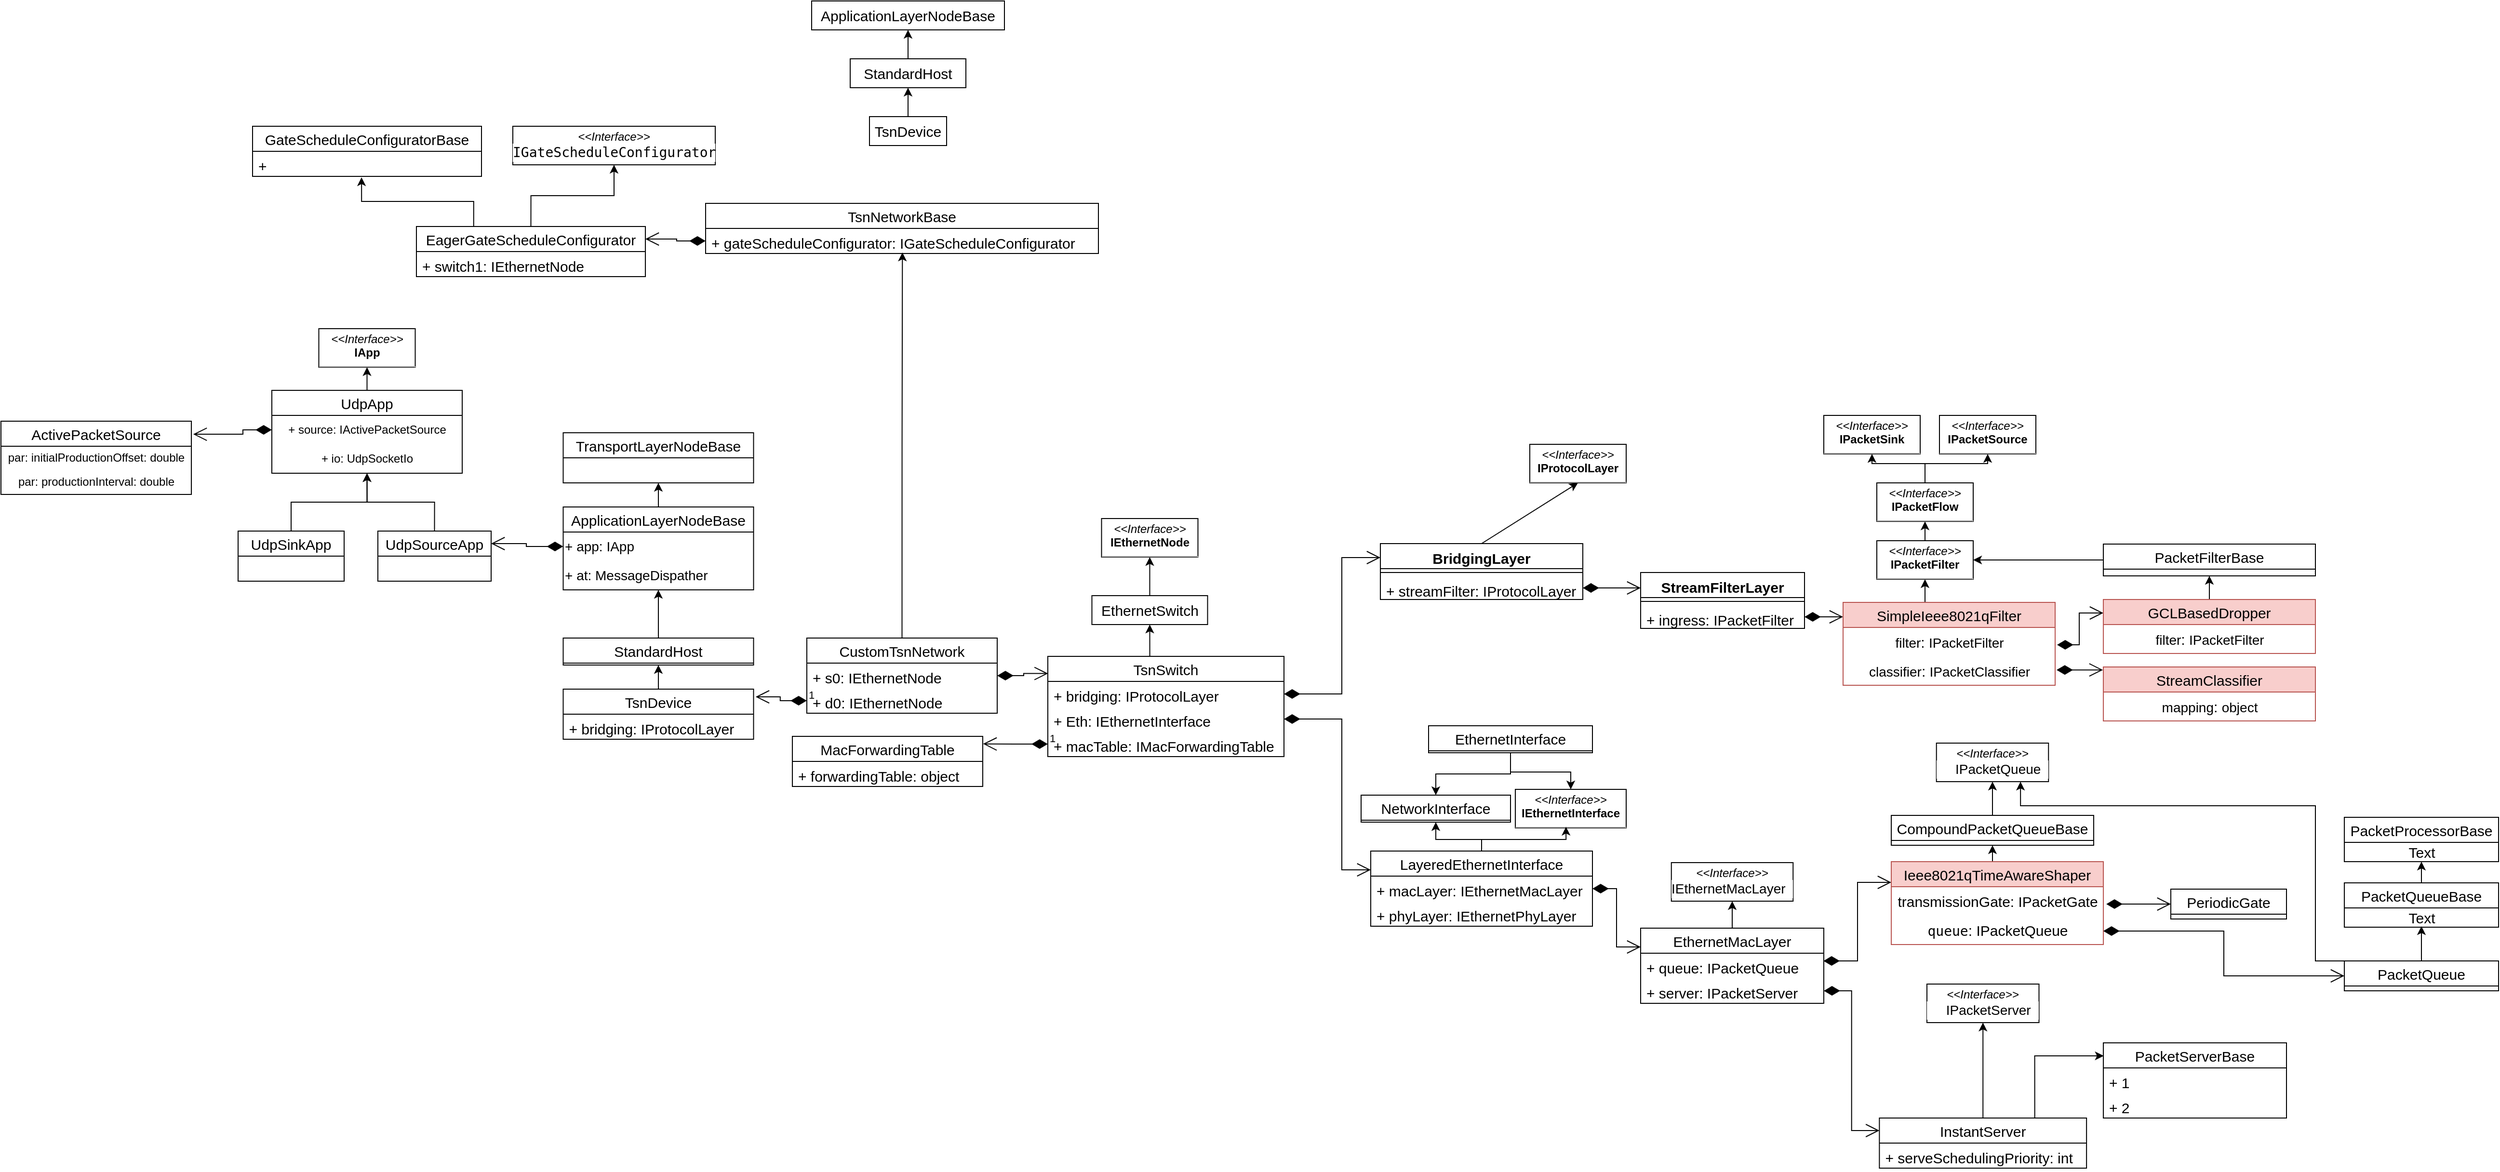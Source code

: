 <mxfile version="20.6.2" type="device"><diagram id="YyNxn9tCu6RefEHl1TE3" name="Page-1"><mxGraphModel dx="1768" dy="1598" grid="1" gridSize="10" guides="1" tooltips="1" connect="1" arrows="1" fold="1" page="1" pageScale="1" pageWidth="850" pageHeight="1100" math="0" shadow="0"><root><mxCell id="0"/><mxCell id="1" parent="0"/><mxCell id="u0PSymhb36U_m5R0fwH8-3" style="edgeStyle=orthogonalEdgeStyle;rounded=0;orthogonalLoop=1;jettySize=auto;html=1;entryX=0.5;entryY=1;entryDx=0;entryDy=0;fontSize=15;exitX=0.5;exitY=0;exitDx=0;exitDy=0;" parent="1" source="u0PSymhb36U_m5R0fwH8-25" target="u0PSymhb36U_m5R0fwH8-2" edge="1"><mxGeometry relative="1" as="geometry"><mxPoint x="440" y="320" as="sourcePoint"/></mxGeometry></mxCell><mxCell id="u0PSymhb36U_m5R0fwH8-36" style="edgeStyle=orthogonalEdgeStyle;rounded=0;orthogonalLoop=1;jettySize=auto;html=1;entryX=0.5;entryY=1;entryDx=0;entryDy=0;fontSize=15;" parent="1" source="u0PSymhb36U_m5R0fwH8-2" target="u0PSymhb36U_m5R0fwH8-30" edge="1"><mxGeometry relative="1" as="geometry"/></mxCell><mxCell id="u0PSymhb36U_m5R0fwH8-2" value="&lt;font style=&quot;font-size: 15px;&quot;&gt;EthernetSwitch&lt;/font&gt;" style="rounded=0;whiteSpace=wrap;html=1;" parent="1" vertex="1"><mxGeometry x="350.75" y="257" width="120" height="30" as="geometry"/></mxCell><mxCell id="u0PSymhb36U_m5R0fwH8-4" style="edgeStyle=orthogonalEdgeStyle;rounded=0;orthogonalLoop=1;jettySize=auto;html=1;entryX=0.5;entryY=1;entryDx=0;entryDy=0;fontSize=15;" parent="1" source="u0PSymhb36U_m5R0fwH8-5" target="u0PSymhb36U_m5R0fwH8-6" edge="1"><mxGeometry relative="1" as="geometry"/></mxCell><mxCell id="u0PSymhb36U_m5R0fwH8-5" value="&lt;font style=&quot;font-size: 15px;&quot;&gt;TsnDevice&lt;/font&gt;" style="rounded=0;whiteSpace=wrap;html=1;" parent="1" vertex="1"><mxGeometry x="120" y="-240" width="80" height="30" as="geometry"/></mxCell><mxCell id="u0PSymhb36U_m5R0fwH8-32" style="edgeStyle=orthogonalEdgeStyle;rounded=0;orthogonalLoop=1;jettySize=auto;html=1;exitX=0.5;exitY=0;exitDx=0;exitDy=0;entryX=0.5;entryY=1;entryDx=0;entryDy=0;fontSize=15;" parent="1" source="u0PSymhb36U_m5R0fwH8-6" target="u0PSymhb36U_m5R0fwH8-31" edge="1"><mxGeometry relative="1" as="geometry"/></mxCell><mxCell id="u0PSymhb36U_m5R0fwH8-6" value="&lt;font style=&quot;font-size: 15px;&quot;&gt;StandardHost&lt;/font&gt;" style="rounded=0;whiteSpace=wrap;html=1;" parent="1" vertex="1"><mxGeometry x="100" y="-300" width="120" height="30" as="geometry"/></mxCell><mxCell id="u0PSymhb36U_m5R0fwH8-18" style="edgeStyle=orthogonalEdgeStyle;rounded=0;orthogonalLoop=1;jettySize=auto;html=1;exitX=0.5;exitY=0;exitDx=0;exitDy=0;entryX=0.5;entryY=1;entryDx=0;entryDy=0;fontSize=15;" parent="1" target="u0PSymhb36U_m5R0fwH8-19" edge="1"><mxGeometry relative="1" as="geometry"><mxPoint x="1215" y="264" as="sourcePoint"/></mxGeometry></mxCell><mxCell id="u0PSymhb36U_m5R0fwH8-16" style="edgeStyle=orthogonalEdgeStyle;rounded=0;orthogonalLoop=1;jettySize=auto;html=1;exitX=0.5;exitY=0;exitDx=0;exitDy=0;entryX=0.5;entryY=1;entryDx=0;entryDy=0;fontSize=15;" parent="1" source="u0PSymhb36U_m5R0fwH8-13" target="u0PSymhb36U_m5R0fwH8-14" edge="1"><mxGeometry relative="1" as="geometry"><Array as="points"><mxPoint x="1215" y="120"/><mxPoint x="1160" y="120"/></Array></mxGeometry></mxCell><mxCell id="u0PSymhb36U_m5R0fwH8-17" style="edgeStyle=orthogonalEdgeStyle;rounded=0;orthogonalLoop=1;jettySize=auto;html=1;entryX=0.5;entryY=1;entryDx=0;entryDy=0;fontSize=15;" parent="1" source="u0PSymhb36U_m5R0fwH8-13" target="u0PSymhb36U_m5R0fwH8-15" edge="1"><mxGeometry relative="1" as="geometry"/></mxCell><mxCell id="u0PSymhb36U_m5R0fwH8-13" value="&lt;p style=&quot;margin:0px;margin-top:4px;text-align:center;&quot;&gt;&lt;i&gt;&amp;lt;&amp;lt;Interface&amp;gt;&amp;gt;&lt;/i&gt;&lt;br&gt;&lt;b&gt;IPacketFlow&lt;/b&gt;&lt;/p&gt;&lt;hr size=&quot;1&quot;&gt;&lt;p style=&quot;margin:0px;margin-left:4px;&quot;&gt;&lt;br&gt;&lt;/p&gt;" style="verticalAlign=top;align=left;overflow=fill;fontSize=12;fontFamily=Helvetica;html=1;" parent="1" vertex="1"><mxGeometry x="1165" y="140" width="100" height="40" as="geometry"/></mxCell><mxCell id="u0PSymhb36U_m5R0fwH8-14" value="&lt;p style=&quot;margin:0px;margin-top:4px;text-align:center;&quot;&gt;&lt;i&gt;&amp;lt;&amp;lt;Interface&amp;gt;&amp;gt;&lt;/i&gt;&lt;br&gt;&lt;b&gt;IPacketSink&lt;/b&gt;&lt;/p&gt;&lt;hr size=&quot;1&quot;&gt;&lt;p style=&quot;margin:0px;margin-left:4px;&quot;&gt;&lt;br&gt;&lt;/p&gt;" style="verticalAlign=top;align=left;overflow=fill;fontSize=12;fontFamily=Helvetica;html=1;" parent="1" vertex="1"><mxGeometry x="1110" y="70" width="100" height="40" as="geometry"/></mxCell><mxCell id="u0PSymhb36U_m5R0fwH8-15" value="&lt;p style=&quot;margin:0px;margin-top:4px;text-align:center;&quot;&gt;&lt;i&gt;&amp;lt;&amp;lt;Interface&amp;gt;&amp;gt;&lt;/i&gt;&lt;br&gt;&lt;b&gt;IPacketSource&lt;/b&gt;&lt;/p&gt;&lt;hr size=&quot;1&quot;&gt;&lt;p style=&quot;margin:0px;margin-left:4px;&quot;&gt;&lt;br&gt;&lt;/p&gt;" style="verticalAlign=top;align=left;overflow=fill;fontSize=12;fontFamily=Helvetica;html=1;" parent="1" vertex="1"><mxGeometry x="1230" y="70" width="100" height="40" as="geometry"/></mxCell><mxCell id="u0PSymhb36U_m5R0fwH8-20" style="edgeStyle=orthogonalEdgeStyle;rounded=0;orthogonalLoop=1;jettySize=auto;html=1;exitX=0.5;exitY=0;exitDx=0;exitDy=0;entryX=0.5;entryY=1;entryDx=0;entryDy=0;fontSize=15;" parent="1" source="u0PSymhb36U_m5R0fwH8-19" target="u0PSymhb36U_m5R0fwH8-13" edge="1"><mxGeometry relative="1" as="geometry"/></mxCell><mxCell id="u0PSymhb36U_m5R0fwH8-19" value="&lt;p style=&quot;margin:0px;margin-top:4px;text-align:center;&quot;&gt;&lt;i&gt;&amp;lt;&amp;lt;Interface&amp;gt;&amp;gt;&lt;/i&gt;&lt;br&gt;&lt;b&gt;IPacketFilter&lt;/b&gt;&lt;/p&gt;&lt;hr size=&quot;1&quot;&gt;&lt;p style=&quot;margin:0px;margin-left:4px;&quot;&gt;&lt;br&gt;&lt;/p&gt;" style="verticalAlign=top;align=left;overflow=fill;fontSize=12;fontFamily=Helvetica;html=1;" parent="1" vertex="1"><mxGeometry x="1165" y="200" width="100" height="40" as="geometry"/></mxCell><mxCell id="u0PSymhb36U_m5R0fwH8-21" value="StreamFilterLayer" style="swimlane;fontStyle=1;align=center;verticalAlign=top;childLayout=stackLayout;horizontal=1;startSize=26;horizontalStack=0;resizeParent=1;resizeParentMax=0;resizeLast=0;collapsible=1;marginBottom=0;fontSize=15;" parent="1" vertex="1"><mxGeometry x="920" y="233" width="170" height="58" as="geometry"><mxRectangle x="600" y="320" width="170" height="30" as="alternateBounds"/></mxGeometry></mxCell><mxCell id="u0PSymhb36U_m5R0fwH8-23" value="" style="line;strokeWidth=1;fillColor=none;align=left;verticalAlign=middle;spacingTop=-1;spacingLeft=3;spacingRight=3;rotatable=0;labelPosition=right;points=[];portConstraint=eastwest;strokeColor=inherit;fontSize=15;" parent="u0PSymhb36U_m5R0fwH8-21" vertex="1"><mxGeometry y="26" width="170" height="8" as="geometry"/></mxCell><mxCell id="u0PSymhb36U_m5R0fwH8-22" value="+ ingress: IPacketFilter" style="text;strokeColor=none;fillColor=none;align=left;verticalAlign=top;spacingLeft=4;spacingRight=4;overflow=hidden;rotatable=0;points=[[0,0.5],[1,0.5]];portConstraint=eastwest;fontSize=15;" parent="u0PSymhb36U_m5R0fwH8-21" vertex="1"><mxGeometry y="34" width="170" height="24" as="geometry"/></mxCell><mxCell id="u0PSymhb36U_m5R0fwH8-25" value="TsnSwitch" style="swimlane;fontStyle=0;childLayout=stackLayout;horizontal=1;startSize=26;fillColor=none;horizontalStack=0;resizeParent=1;resizeParentMax=0;resizeLast=0;collapsible=1;marginBottom=0;fontSize=15;" parent="1" vertex="1"><mxGeometry x="305" y="320" width="245" height="104" as="geometry"><mxRectangle x="510" y="360" width="110" height="30" as="alternateBounds"/></mxGeometry></mxCell><mxCell id="u0PSymhb36U_m5R0fwH8-26" value="+ bridging: IProtocolLayer" style="text;strokeColor=none;fillColor=none;align=left;verticalAlign=top;spacingLeft=4;spacingRight=4;overflow=hidden;rotatable=0;points=[[0,0.5],[1,0.5]];portConstraint=eastwest;fontSize=15;" parent="u0PSymhb36U_m5R0fwH8-25" vertex="1"><mxGeometry y="26" width="245" height="26" as="geometry"/></mxCell><mxCell id="u0PSymhb36U_m5R0fwH8-27" value="+ Eth: IEthernetInterface" style="text;strokeColor=none;fillColor=none;align=left;verticalAlign=top;spacingLeft=4;spacingRight=4;overflow=hidden;rotatable=0;points=[[0,0.5],[1,0.5]];portConstraint=eastwest;fontSize=15;" parent="u0PSymhb36U_m5R0fwH8-25" vertex="1"><mxGeometry y="52" width="245" height="26" as="geometry"/></mxCell><mxCell id="qFTx1YS0CShqmHp-ypgE-27" value="+ macTable: IMacForwardingTable" style="text;strokeColor=none;fillColor=none;align=left;verticalAlign=top;spacingLeft=4;spacingRight=4;overflow=hidden;rotatable=0;points=[[0,0.5],[1,0.5]];portConstraint=eastwest;fontSize=15;" vertex="1" parent="u0PSymhb36U_m5R0fwH8-25"><mxGeometry y="78" width="245" height="26" as="geometry"/></mxCell><mxCell id="u0PSymhb36U_m5R0fwH8-29" value="&lt;p style=&quot;margin:0px;margin-top:4px;text-align:center;&quot;&gt;&lt;i&gt;&amp;lt;&amp;lt;Interface&amp;gt;&amp;gt;&lt;/i&gt;&lt;br&gt;&lt;b&gt;IProtocolLayer&lt;/b&gt;&lt;/p&gt;&lt;hr size=&quot;1&quot;&gt;&lt;p style=&quot;margin:0px;margin-left:4px;&quot;&gt;&lt;br&gt;&lt;/p&gt;" style="verticalAlign=top;align=left;overflow=fill;fontSize=12;fontFamily=Helvetica;html=1;" parent="1" vertex="1"><mxGeometry x="805" y="100" width="100" height="40" as="geometry"/></mxCell><mxCell id="u0PSymhb36U_m5R0fwH8-30" value="&lt;p style=&quot;margin:0px;margin-top:4px;text-align:center;&quot;&gt;&lt;i&gt;&amp;lt;&amp;lt;Interface&amp;gt;&amp;gt;&lt;/i&gt;&lt;br&gt;&lt;b&gt;IEthernetNode&lt;/b&gt;&lt;/p&gt;&lt;hr size=&quot;1&quot;&gt;&lt;p style=&quot;margin:0px;margin-left:4px;&quot;&gt;&lt;br&gt;&lt;/p&gt;" style="verticalAlign=top;align=left;overflow=fill;fontSize=12;fontFamily=Helvetica;html=1;" parent="1" vertex="1"><mxGeometry x="360.75" y="177" width="100" height="40" as="geometry"/></mxCell><mxCell id="u0PSymhb36U_m5R0fwH8-31" value="&lt;font style=&quot;font-size: 15px;&quot;&gt;ApplicationLayerNodeBase&lt;/font&gt;" style="rounded=0;whiteSpace=wrap;html=1;" parent="1" vertex="1"><mxGeometry x="60" y="-360" width="200" height="30" as="geometry"/></mxCell><mxCell id="u0PSymhb36U_m5R0fwH8-34" value="" style="endArrow=open;html=1;endSize=12;startArrow=diamondThin;startSize=14;startFill=1;edgeStyle=orthogonalEdgeStyle;align=left;verticalAlign=bottom;rounded=0;fontSize=15;exitX=1;exitY=0.5;exitDx=0;exitDy=0;entryX=0;entryY=0.25;entryDx=0;entryDy=0;" parent="1" source="u0PSymhb36U_m5R0fwH8-26" target="KKsaJVPxC1CZyr2UXSg2-10" edge="1"><mxGeometry x="-1" y="3" relative="1" as="geometry"><mxPoint x="400" y="280" as="sourcePoint"/><mxPoint x="560" y="280" as="targetPoint"/><Array as="points"><mxPoint x="610" y="359"/><mxPoint x="610" y="218"/></Array></mxGeometry></mxCell><mxCell id="u0PSymhb36U_m5R0fwH8-35" value="" style="endArrow=open;html=1;endSize=12;startArrow=diamondThin;startSize=14;startFill=1;edgeStyle=orthogonalEdgeStyle;align=left;verticalAlign=bottom;rounded=0;fontSize=15;exitX=1;exitY=0.5;exitDx=0;exitDy=0;entryX=0;entryY=0.5;entryDx=0;entryDy=0;" parent="1" source="u0PSymhb36U_m5R0fwH8-22" edge="1"><mxGeometry x="-1" y="3" relative="1" as="geometry"><mxPoint x="1187.5" y="278.86" as="sourcePoint"/><mxPoint x="1130" y="279" as="targetPoint"/></mxGeometry></mxCell><mxCell id="u0PSymhb36U_m5R0fwH8-37" value="&lt;p style=&quot;margin:0px;margin-top:4px;text-align:center;&quot;&gt;&lt;i&gt;&amp;lt;&amp;lt;Interface&amp;gt;&amp;gt;&lt;/i&gt;&lt;br&gt;&lt;b&gt;IEthernetInterface&lt;/b&gt;&lt;/p&gt;&lt;hr size=&quot;1&quot;&gt;&lt;p style=&quot;margin:0px;margin-left:4px;&quot;&gt;&lt;br&gt;&lt;/p&gt;" style="verticalAlign=top;align=left;overflow=fill;fontSize=12;fontFamily=Helvetica;html=1;" parent="1" vertex="1"><mxGeometry x="790" y="458" width="115" height="40" as="geometry"/></mxCell><mxCell id="u0PSymhb36U_m5R0fwH8-83" style="edgeStyle=orthogonalEdgeStyle;rounded=0;orthogonalLoop=1;jettySize=auto;html=1;entryX=0.5;entryY=0;entryDx=0;entryDy=0;fontFamily=Helvetica;fontSize=15;" parent="1" source="u0PSymhb36U_m5R0fwH8-38" target="u0PSymhb36U_m5R0fwH8-43" edge="1"><mxGeometry relative="1" as="geometry"/></mxCell><mxCell id="u0PSymhb36U_m5R0fwH8-84" style="edgeStyle=orthogonalEdgeStyle;rounded=0;orthogonalLoop=1;jettySize=auto;html=1;exitX=0.5;exitY=1;exitDx=0;exitDy=0;entryX=0.5;entryY=0;entryDx=0;entryDy=0;fontFamily=Helvetica;fontSize=15;" parent="1" source="u0PSymhb36U_m5R0fwH8-38" target="u0PSymhb36U_m5R0fwH8-37" edge="1"><mxGeometry relative="1" as="geometry"><Array as="points"><mxPoint x="785" y="440"/><mxPoint x="848" y="440"/></Array></mxGeometry></mxCell><mxCell id="u0PSymhb36U_m5R0fwH8-38" value="EthernetInterface" style="swimlane;fontStyle=0;childLayout=stackLayout;horizontal=1;startSize=26;fillColor=none;horizontalStack=0;resizeParent=1;resizeParentMax=0;resizeLast=0;collapsible=1;marginBottom=0;fontSize=15;" parent="1" vertex="1"><mxGeometry x="700" y="392" width="170" height="28" as="geometry"><mxRectangle x="1310" y="380" width="110" height="30" as="alternateBounds"/></mxGeometry></mxCell><mxCell id="u0PSymhb36U_m5R0fwH8-42" value="" style="endArrow=open;html=1;endSize=12;startArrow=diamondThin;startSize=14;startFill=1;edgeStyle=orthogonalEdgeStyle;align=left;verticalAlign=bottom;rounded=0;fontSize=15;exitX=1;exitY=0.5;exitDx=0;exitDy=0;entryX=0;entryY=0.25;entryDx=0;entryDy=0;" parent="1" source="u0PSymhb36U_m5R0fwH8-27" target="u0PSymhb36U_m5R0fwH8-47" edge="1"><mxGeometry x="-1" y="3" relative="1" as="geometry"><mxPoint x="577.5" y="369.0" as="sourcePoint"/><mxPoint x="650" y="269" as="targetPoint"/><Array as="points"><mxPoint x="610" y="385"/><mxPoint x="610" y="542"/></Array></mxGeometry></mxCell><mxCell id="u0PSymhb36U_m5R0fwH8-43" value="NetworkInterface" style="swimlane;fontStyle=0;childLayout=stackLayout;horizontal=1;startSize=26;fillColor=none;horizontalStack=0;resizeParent=1;resizeParentMax=0;resizeLast=0;collapsible=1;marginBottom=0;fontSize=15;" parent="1" vertex="1"><mxGeometry x="630" y="464" width="155" height="28" as="geometry"><mxRectangle x="510" y="360" width="110" height="30" as="alternateBounds"/></mxGeometry></mxCell><mxCell id="u0PSymhb36U_m5R0fwH8-66" style="edgeStyle=orthogonalEdgeStyle;rounded=0;orthogonalLoop=1;jettySize=auto;html=1;exitX=0.5;exitY=0;exitDx=0;exitDy=0;entryX=0.5;entryY=1;entryDx=0;entryDy=0;fontFamily=Helvetica;fontSize=15;" parent="1" source="u0PSymhb36U_m5R0fwH8-47" target="u0PSymhb36U_m5R0fwH8-43" edge="1"><mxGeometry relative="1" as="geometry"><mxPoint x="718.505" y="506.002" as="targetPoint"/><Array as="points"><mxPoint x="755" y="510"/><mxPoint x="708" y="510"/></Array></mxGeometry></mxCell><mxCell id="u0PSymhb36U_m5R0fwH8-67" style="edgeStyle=orthogonalEdgeStyle;rounded=0;orthogonalLoop=1;jettySize=auto;html=1;entryX=0.457;entryY=0.971;entryDx=0;entryDy=0;entryPerimeter=0;fontFamily=Helvetica;fontSize=15;" parent="1" source="u0PSymhb36U_m5R0fwH8-47" target="u0PSymhb36U_m5R0fwH8-37" edge="1"><mxGeometry relative="1" as="geometry"><Array as="points"><mxPoint x="755" y="510"/><mxPoint x="843" y="510"/></Array></mxGeometry></mxCell><mxCell id="u0PSymhb36U_m5R0fwH8-47" value="LayeredEthernetInterface" style="swimlane;fontStyle=0;childLayout=stackLayout;horizontal=1;startSize=26;fillColor=none;horizontalStack=0;resizeParent=1;resizeParentMax=0;resizeLast=0;collapsible=1;marginBottom=0;fontSize=15;" parent="1" vertex="1"><mxGeometry x="640" y="522" width="230" height="78" as="geometry"><mxRectangle x="510" y="360" width="110" height="30" as="alternateBounds"/></mxGeometry></mxCell><mxCell id="u0PSymhb36U_m5R0fwH8-48" value="+ macLayer: IEthernetMacLayer" style="text;strokeColor=none;fillColor=none;align=left;verticalAlign=top;spacingLeft=4;spacingRight=4;overflow=hidden;rotatable=0;points=[[0,0.5],[1,0.5]];portConstraint=eastwest;fontSize=15;" parent="u0PSymhb36U_m5R0fwH8-47" vertex="1"><mxGeometry y="26" width="230" height="26" as="geometry"/></mxCell><mxCell id="u0PSymhb36U_m5R0fwH8-49" value="+ phyLayer: IEthernetPhyLayer" style="text;strokeColor=none;fillColor=none;align=left;verticalAlign=top;spacingLeft=4;spacingRight=4;overflow=hidden;rotatable=0;points=[[0,0.5],[1,0.5]];portConstraint=eastwest;fontSize=15;" parent="u0PSymhb36U_m5R0fwH8-47" vertex="1"><mxGeometry y="52" width="230" height="26" as="geometry"/></mxCell><mxCell id="u0PSymhb36U_m5R0fwH8-57" style="edgeStyle=orthogonalEdgeStyle;rounded=0;orthogonalLoop=1;jettySize=auto;html=1;entryX=0.5;entryY=1;entryDx=0;entryDy=0;fontFamily=Helvetica;fontSize=15;exitX=0.5;exitY=0;exitDx=0;exitDy=0;" parent="1" source="u0PSymhb36U_m5R0fwH8-53" target="u0PSymhb36U_m5R0fwH8-56" edge="1"><mxGeometry relative="1" as="geometry"/></mxCell><mxCell id="u0PSymhb36U_m5R0fwH8-53" value="EthernetMacLayer" style="swimlane;fontStyle=0;childLayout=stackLayout;horizontal=1;startSize=26;fillColor=none;horizontalStack=0;resizeParent=1;resizeParentMax=0;resizeLast=0;collapsible=1;marginBottom=0;fontSize=15;" parent="1" vertex="1"><mxGeometry x="920" y="602" width="190" height="78" as="geometry"><mxRectangle x="510" y="360" width="110" height="30" as="alternateBounds"/></mxGeometry></mxCell><mxCell id="u0PSymhb36U_m5R0fwH8-54" value="+ queue: IPacketQueue" style="text;strokeColor=none;fillColor=none;align=left;verticalAlign=top;spacingLeft=4;spacingRight=4;overflow=hidden;rotatable=0;points=[[0,0.5],[1,0.5]];portConstraint=eastwest;fontSize=15;" parent="u0PSymhb36U_m5R0fwH8-53" vertex="1"><mxGeometry y="26" width="190" height="26" as="geometry"/></mxCell><mxCell id="qFTx1YS0CShqmHp-ypgE-32" value="+ server: IPacketServer" style="text;strokeColor=none;fillColor=none;align=left;verticalAlign=top;spacingLeft=4;spacingRight=4;overflow=hidden;rotatable=0;points=[[0,0.5],[1,0.5]];portConstraint=eastwest;fontSize=15;" vertex="1" parent="u0PSymhb36U_m5R0fwH8-53"><mxGeometry y="52" width="190" height="26" as="geometry"/></mxCell><mxCell id="u0PSymhb36U_m5R0fwH8-56" value="&lt;p style=&quot;margin:0px;margin-top:4px;text-align:center;&quot;&gt;&lt;i&gt;&amp;lt;&amp;lt;Interface&amp;gt;&amp;gt;&lt;/i&gt;&lt;br&gt;&lt;/p&gt;&lt;div style=&quot;background-color: rgb(255, 255, 255); font-size: 14px; line-height: 19px;&quot;&gt;IEthernetMacLayer&lt;/div&gt;&lt;hr size=&quot;1&quot;&gt;&lt;p style=&quot;margin:0px;margin-left:4px;&quot;&gt;&lt;br&gt;&lt;/p&gt;" style="verticalAlign=top;align=left;overflow=fill;fontSize=12;fontFamily=Helvetica;html=1;" parent="1" vertex="1"><mxGeometry x="951.88" y="534" width="126.25" height="40" as="geometry"/></mxCell><mxCell id="u0PSymhb36U_m5R0fwH8-85" style="edgeStyle=orthogonalEdgeStyle;rounded=0;orthogonalLoop=1;jettySize=auto;html=1;entryX=0.5;entryY=0.95;entryDx=0;entryDy=0;entryPerimeter=0;fontFamily=Helvetica;fontSize=15;" parent="1" source="u0PSymhb36U_m5R0fwH8-59" target="u0PSymhb36U_m5R0fwH8-71" edge="1"><mxGeometry relative="1" as="geometry"/></mxCell><mxCell id="hQ753tFfrP1t7ooKIuJR-4" style="edgeStyle=orthogonalEdgeStyle;rounded=0;orthogonalLoop=1;jettySize=auto;html=1;exitX=0;exitY=0;exitDx=0;exitDy=0;entryX=0.75;entryY=1;entryDx=0;entryDy=0;" parent="1" source="u0PSymhb36U_m5R0fwH8-59" target="u0PSymhb36U_m5R0fwH8-61" edge="1"><mxGeometry relative="1" as="geometry"><Array as="points"><mxPoint x="1620" y="636"/><mxPoint x="1620" y="475"/><mxPoint x="1314" y="475"/></Array></mxGeometry></mxCell><mxCell id="u0PSymhb36U_m5R0fwH8-59" value="PacketQueue" style="swimlane;fontStyle=0;childLayout=stackLayout;horizontal=1;startSize=26;fillColor=none;horizontalStack=0;resizeParent=1;resizeParentMax=0;resizeLast=0;collapsible=1;marginBottom=0;fontSize=15;" parent="1" vertex="1"><mxGeometry x="1650" y="636" width="160" height="31" as="geometry"><mxRectangle x="510" y="360" width="110" height="30" as="alternateBounds"/></mxGeometry></mxCell><mxCell id="u0PSymhb36U_m5R0fwH8-61" value="&lt;p style=&quot;margin: 4px 0px 0px;&quot;&gt;&lt;i&gt;&amp;lt;&amp;lt;Interface&amp;gt;&amp;gt;&lt;/i&gt;&lt;br&gt;&lt;/p&gt;&lt;div style=&quot;background-color: rgb(255, 255, 255); font-size: 14px; line-height: 19px;&quot;&gt;&amp;nbsp; &amp;nbsp;IPacketQueue&lt;/div&gt;&lt;hr size=&quot;1&quot;&gt;&lt;p style=&quot;margin:0px;margin-left:4px;&quot;&gt;&lt;br&gt;&lt;/p&gt;" style="verticalAlign=top;align=center;overflow=fill;fontSize=12;fontFamily=Helvetica;html=1;" parent="1" vertex="1"><mxGeometry x="1226.87" y="410" width="116.25" height="40" as="geometry"/></mxCell><mxCell id="u0PSymhb36U_m5R0fwH8-64" value="" style="endArrow=open;html=1;endSize=12;startArrow=diamondThin;startSize=14;startFill=1;edgeStyle=orthogonalEdgeStyle;align=left;verticalAlign=bottom;rounded=0;fontSize=15;exitX=1;exitY=0.5;exitDx=0;exitDy=0;entryX=0;entryY=0.25;entryDx=0;entryDy=0;" parent="1" source="u0PSymhb36U_m5R0fwH8-48" target="u0PSymhb36U_m5R0fwH8-53" edge="1"><mxGeometry x="-1" y="3" relative="1" as="geometry"><mxPoint x="915" y="522" as="sourcePoint"/><mxPoint x="955" y="522" as="targetPoint"/></mxGeometry></mxCell><mxCell id="u0PSymhb36U_m5R0fwH8-65" value="" style="endArrow=open;html=1;endSize=12;startArrow=diamondThin;startSize=14;startFill=1;edgeStyle=orthogonalEdgeStyle;align=left;verticalAlign=bottom;rounded=0;fontSize=15;exitX=0.998;exitY=0.309;exitDx=0;exitDy=0;exitPerimeter=0;entryX=0;entryY=0.25;entryDx=0;entryDy=0;" parent="1" source="u0PSymhb36U_m5R0fwH8-54" target="u0PSymhb36U_m5R0fwH8-79" edge="1"><mxGeometry x="-1" y="3" relative="1" as="geometry"><mxPoint x="880" y="625.0" as="sourcePoint"/><mxPoint x="1180" y="674" as="targetPoint"/></mxGeometry></mxCell><mxCell id="u0PSymhb36U_m5R0fwH8-78" style="edgeStyle=orthogonalEdgeStyle;rounded=0;orthogonalLoop=1;jettySize=auto;html=1;entryX=0.5;entryY=1;entryDx=0;entryDy=0;entryPerimeter=0;fontFamily=Helvetica;fontSize=15;" parent="1" source="u0PSymhb36U_m5R0fwH8-70" target="u0PSymhb36U_m5R0fwH8-75" edge="1"><mxGeometry relative="1" as="geometry"/></mxCell><mxCell id="u0PSymhb36U_m5R0fwH8-70" value="PacketQueueBase" style="swimlane;fontStyle=0;childLayout=stackLayout;horizontal=1;startSize=26;fillColor=none;horizontalStack=0;resizeParent=1;resizeParentMax=0;resizeLast=0;collapsible=1;marginBottom=0;fontSize=15;" parent="1" vertex="1"><mxGeometry x="1650" y="555" width="160" height="46" as="geometry"><mxRectangle x="510" y="360" width="110" height="30" as="alternateBounds"/></mxGeometry></mxCell><mxCell id="u0PSymhb36U_m5R0fwH8-71" value="Text" style="text;html=1;align=center;verticalAlign=middle;resizable=0;points=[];autosize=1;strokeColor=none;fillColor=none;fontSize=15;fontFamily=Helvetica;" parent="u0PSymhb36U_m5R0fwH8-70" vertex="1"><mxGeometry y="26" width="160" height="20" as="geometry"/></mxCell><mxCell id="u0PSymhb36U_m5R0fwH8-74" value="PacketProcessorBase" style="swimlane;fontStyle=0;childLayout=stackLayout;horizontal=1;startSize=26;fillColor=none;horizontalStack=0;resizeParent=1;resizeParentMax=0;resizeLast=0;collapsible=1;marginBottom=0;fontSize=15;" parent="1" vertex="1"><mxGeometry x="1650" y="487" width="160" height="46" as="geometry"><mxRectangle x="510" y="360" width="110" height="30" as="alternateBounds"/></mxGeometry></mxCell><mxCell id="u0PSymhb36U_m5R0fwH8-75" value="Text" style="text;html=1;align=center;verticalAlign=middle;resizable=0;points=[];autosize=1;strokeColor=none;fillColor=none;fontSize=15;fontFamily=Helvetica;" parent="u0PSymhb36U_m5R0fwH8-74" vertex="1"><mxGeometry y="26" width="160" height="20" as="geometry"/></mxCell><mxCell id="u0PSymhb36U_m5R0fwH8-81" style="edgeStyle=orthogonalEdgeStyle;rounded=0;orthogonalLoop=1;jettySize=auto;html=1;exitX=0.5;exitY=0;exitDx=0;exitDy=0;entryX=0.5;entryY=1;entryDx=0;entryDy=0;fontFamily=Helvetica;fontSize=15;" parent="1" source="u0PSymhb36U_m5R0fwH8-79" target="u0PSymhb36U_m5R0fwH8-80" edge="1"><mxGeometry relative="1" as="geometry"/></mxCell><mxCell id="u0PSymhb36U_m5R0fwH8-79" value="Ieee8021qTimeAwareShaper" style="swimlane;fontStyle=0;childLayout=stackLayout;horizontal=1;startSize=26;fillColor=#f8cecc;horizontalStack=0;resizeParent=1;resizeParentMax=0;resizeLast=0;collapsible=1;marginBottom=0;fontSize=15;strokeColor=#b85450;" parent="1" vertex="1"><mxGeometry x="1180" y="533" width="220" height="86" as="geometry"><mxRectangle x="510" y="360" width="110" height="30" as="alternateBounds"/></mxGeometry></mxCell><mxCell id="u0PSymhb36U_m5R0fwH8-86" value="transmissionGate: IPacketGate" style="text;html=1;align=center;verticalAlign=middle;resizable=0;points=[];autosize=1;strokeColor=none;fillColor=none;fontSize=15;fontFamily=Helvetica;" parent="u0PSymhb36U_m5R0fwH8-79" vertex="1"><mxGeometry y="26" width="220" height="30" as="geometry"/></mxCell><mxCell id="hQ753tFfrP1t7ooKIuJR-1" value="&lt;font face=&quot;Droid Sans Mono, monospace, monospace&quot;&gt;&lt;span style=&quot;font-size: 14px; background-color: rgb(255, 255, 255);&quot;&gt;queue&lt;/span&gt;&lt;/font&gt;: IPacketQueue" style="text;html=1;align=center;verticalAlign=middle;resizable=0;points=[];autosize=1;strokeColor=none;fillColor=none;fontSize=15;fontFamily=Helvetica;" parent="u0PSymhb36U_m5R0fwH8-79" vertex="1"><mxGeometry y="56" width="220" height="30" as="geometry"/></mxCell><mxCell id="u0PSymhb36U_m5R0fwH8-82" style="edgeStyle=orthogonalEdgeStyle;rounded=0;orthogonalLoop=1;jettySize=auto;html=1;entryX=0.5;entryY=1;entryDx=0;entryDy=0;fontFamily=Helvetica;fontSize=15;" parent="1" source="u0PSymhb36U_m5R0fwH8-80" target="u0PSymhb36U_m5R0fwH8-61" edge="1"><mxGeometry relative="1" as="geometry"/></mxCell><mxCell id="u0PSymhb36U_m5R0fwH8-80" value="CompoundPacketQueueBase" style="swimlane;fontStyle=0;childLayout=stackLayout;horizontal=1;startSize=26;fillColor=none;horizontalStack=0;resizeParent=1;resizeParentMax=0;resizeLast=0;collapsible=1;marginBottom=0;fontSize=15;" parent="1" vertex="1"><mxGeometry x="1180" y="485" width="210" height="31" as="geometry"><mxRectangle x="510" y="360" width="110" height="30" as="alternateBounds"/></mxGeometry></mxCell><mxCell id="KKsaJVPxC1CZyr2UXSg2-1" value="SimpleIeee8021qFilter" style="swimlane;fontStyle=0;childLayout=stackLayout;horizontal=1;startSize=26;fillColor=#f8cecc;horizontalStack=0;resizeParent=1;resizeParentMax=0;resizeLast=0;collapsible=1;marginBottom=0;fontSize=15;strokeColor=#b85450;" parent="1" vertex="1"><mxGeometry x="1130" y="264" width="220" height="86" as="geometry"><mxRectangle x="510" y="360" width="110" height="30" as="alternateBounds"/></mxGeometry></mxCell><mxCell id="KKsaJVPxC1CZyr2UXSg2-2" value="&lt;span style=&quot;background-color: rgb(255, 255, 255); font-size: 14px;&quot;&gt;filter&lt;/span&gt;:&amp;nbsp;&lt;span style=&quot;background-color: rgb(255, 255, 255); font-size: 14px;&quot;&gt;I&lt;/span&gt;&lt;span style=&quot;background-color: rgb(255, 255, 255); font-size: 14px;&quot;&gt;PacketFilter&lt;/span&gt;" style="text;html=1;align=center;verticalAlign=middle;resizable=0;points=[];autosize=1;strokeColor=none;fillColor=none;fontSize=15;fontFamily=Helvetica;" parent="KKsaJVPxC1CZyr2UXSg2-1" vertex="1"><mxGeometry y="26" width="220" height="30" as="geometry"/></mxCell><mxCell id="qFTx1YS0CShqmHp-ypgE-20" value="&lt;span style=&quot;font-size: 14px; background-color: rgb(255, 255, 255);&quot;&gt;classifier&lt;/span&gt;:&amp;nbsp;&lt;span style=&quot;background-color: rgb(255, 255, 255); font-size: 14px;&quot;&gt;I&lt;/span&gt;&lt;span style=&quot;background-color: rgb(255, 255, 255); font-size: 14px;&quot;&gt;PacketClassifier&lt;/span&gt;" style="text;html=1;align=center;verticalAlign=middle;resizable=0;points=[];autosize=1;strokeColor=none;fillColor=none;fontSize=15;fontFamily=Helvetica;" vertex="1" parent="KKsaJVPxC1CZyr2UXSg2-1"><mxGeometry y="56" width="220" height="30" as="geometry"/></mxCell><mxCell id="KKsaJVPxC1CZyr2UXSg2-3" value="" style="endArrow=open;html=1;endSize=12;startArrow=diamondThin;startSize=14;startFill=1;edgeStyle=orthogonalEdgeStyle;align=left;verticalAlign=bottom;rounded=0;fontSize=15;exitX=1.009;exitY=0.6;exitDx=0;exitDy=0;exitPerimeter=0;entryX=0;entryY=0.25;entryDx=0;entryDy=0;" parent="1" source="KKsaJVPxC1CZyr2UXSg2-2" target="KKsaJVPxC1CZyr2UXSg2-4" edge="1"><mxGeometry x="-1" y="3" relative="1" as="geometry"><mxPoint x="1100" y="289" as="sourcePoint"/><mxPoint x="1400" y="308" as="targetPoint"/></mxGeometry></mxCell><mxCell id="KKsaJVPxC1CZyr2UXSg2-8" style="edgeStyle=orthogonalEdgeStyle;rounded=0;orthogonalLoop=1;jettySize=auto;html=1;entryX=0.5;entryY=1;entryDx=0;entryDy=0;fontFamily=Helvetica;" parent="1" source="KKsaJVPxC1CZyr2UXSg2-4" target="KKsaJVPxC1CZyr2UXSg2-6" edge="1"><mxGeometry relative="1" as="geometry"/></mxCell><mxCell id="KKsaJVPxC1CZyr2UXSg2-4" value="GCLBasedDropper" style="swimlane;fontStyle=0;childLayout=stackLayout;horizontal=1;startSize=26;fillColor=#f8cecc;horizontalStack=0;resizeParent=1;resizeParentMax=0;resizeLast=0;collapsible=1;marginBottom=0;fontSize=15;strokeColor=#b85450;" parent="1" vertex="1"><mxGeometry x="1400" y="261" width="220" height="56" as="geometry"><mxRectangle x="510" y="360" width="110" height="30" as="alternateBounds"/></mxGeometry></mxCell><mxCell id="KKsaJVPxC1CZyr2UXSg2-5" value="&lt;span style=&quot;background-color: rgb(255, 255, 255); font-size: 14px;&quot;&gt;filter&lt;/span&gt;:&amp;nbsp;&lt;span style=&quot;background-color: rgb(255, 255, 255); font-size: 14px;&quot;&gt;I&lt;/span&gt;&lt;span style=&quot;background-color: rgb(255, 255, 255); font-size: 14px;&quot;&gt;PacketFilter&lt;/span&gt;" style="text;html=1;align=center;verticalAlign=middle;resizable=0;points=[];autosize=1;strokeColor=none;fillColor=none;fontSize=15;fontFamily=Helvetica;" parent="KKsaJVPxC1CZyr2UXSg2-4" vertex="1"><mxGeometry y="26" width="220" height="30" as="geometry"/></mxCell><mxCell id="KKsaJVPxC1CZyr2UXSg2-9" style="edgeStyle=orthogonalEdgeStyle;rounded=0;orthogonalLoop=1;jettySize=auto;html=1;exitX=0;exitY=0.5;exitDx=0;exitDy=0;entryX=1;entryY=0.5;entryDx=0;entryDy=0;fontFamily=Helvetica;" parent="1" source="KKsaJVPxC1CZyr2UXSg2-6" target="u0PSymhb36U_m5R0fwH8-19" edge="1"><mxGeometry relative="1" as="geometry"/></mxCell><mxCell id="KKsaJVPxC1CZyr2UXSg2-6" value="PacketFilterBase" style="swimlane;fontStyle=0;childLayout=stackLayout;horizontal=1;startSize=26;fillColor=default;horizontalStack=0;resizeParent=1;resizeParentMax=0;resizeLast=0;collapsible=1;marginBottom=0;fontSize=15;strokeColor=default;" parent="1" vertex="1"><mxGeometry x="1400" y="203.5" width="220" height="33" as="geometry"><mxRectangle x="510" y="360" width="110" height="30" as="alternateBounds"/></mxGeometry></mxCell><mxCell id="KKsaJVPxC1CZyr2UXSg2-10" value="BridgingLayer" style="swimlane;fontStyle=1;align=center;verticalAlign=top;childLayout=stackLayout;horizontal=1;startSize=26;horizontalStack=0;resizeParent=1;resizeParentMax=0;resizeLast=0;collapsible=1;marginBottom=0;fontSize=15;" parent="1" vertex="1"><mxGeometry x="650" y="203" width="210" height="58" as="geometry"><mxRectangle x="600" y="320" width="170" height="30" as="alternateBounds"/></mxGeometry></mxCell><mxCell id="KKsaJVPxC1CZyr2UXSg2-11" value="" style="line;strokeWidth=1;fillColor=none;align=left;verticalAlign=middle;spacingTop=-1;spacingLeft=3;spacingRight=3;rotatable=0;labelPosition=right;points=[];portConstraint=eastwest;strokeColor=inherit;fontSize=15;" parent="KKsaJVPxC1CZyr2UXSg2-10" vertex="1"><mxGeometry y="26" width="210" height="8" as="geometry"/></mxCell><mxCell id="KKsaJVPxC1CZyr2UXSg2-12" value="+ streamFilter: IProtocolLayer&#10;&#10;" style="text;strokeColor=none;fillColor=none;align=left;verticalAlign=top;spacingLeft=4;spacingRight=4;overflow=hidden;rotatable=0;points=[[0,0.5],[1,0.5]];portConstraint=eastwest;fontSize=15;" parent="KKsaJVPxC1CZyr2UXSg2-10" vertex="1"><mxGeometry y="34" width="210" height="24" as="geometry"/></mxCell><mxCell id="KKsaJVPxC1CZyr2UXSg2-13" value="" style="endArrow=classic;html=1;rounded=0;fontFamily=Helvetica;entryX=0.5;entryY=1;entryDx=0;entryDy=0;exitX=0.5;exitY=0;exitDx=0;exitDy=0;" parent="1" source="KKsaJVPxC1CZyr2UXSg2-10" target="u0PSymhb36U_m5R0fwH8-29" edge="1"><mxGeometry width="50" height="50" relative="1" as="geometry"><mxPoint x="760" y="380" as="sourcePoint"/><mxPoint x="810" y="330" as="targetPoint"/></mxGeometry></mxCell><mxCell id="KKsaJVPxC1CZyr2UXSg2-15" value="" style="endArrow=open;html=1;endSize=12;startArrow=diamondThin;startSize=14;startFill=1;edgeStyle=orthogonalEdgeStyle;align=left;verticalAlign=bottom;rounded=0;fontSize=15;exitX=1;exitY=0.5;exitDx=0;exitDy=0;" parent="1" source="KKsaJVPxC1CZyr2UXSg2-12" edge="1"><mxGeometry x="-1" y="3" relative="1" as="geometry"><mxPoint x="1100" y="289" as="sourcePoint"/><mxPoint x="920" y="249" as="targetPoint"/></mxGeometry></mxCell><mxCell id="BtGpFiaLQqgGP1sVDNKJ-8" style="edgeStyle=orthogonalEdgeStyle;rounded=0;orthogonalLoop=1;jettySize=auto;html=1;exitX=0.5;exitY=0;exitDx=0;exitDy=0;entryX=0.501;entryY=0.962;entryDx=0;entryDy=0;entryPerimeter=0;" parent="1" source="BtGpFiaLQqgGP1sVDNKJ-1" target="BtGpFiaLQqgGP1sVDNKJ-7" edge="1"><mxGeometry relative="1" as="geometry"/></mxCell><mxCell id="BtGpFiaLQqgGP1sVDNKJ-1" value="CustomTsnNetwork" style="swimlane;fontStyle=0;childLayout=stackLayout;horizontal=1;startSize=26;fillColor=none;horizontalStack=0;resizeParent=1;resizeParentMax=0;resizeLast=0;collapsible=1;marginBottom=0;fontSize=15;" parent="1" vertex="1"><mxGeometry x="55" y="301" width="197.5" height="78" as="geometry"><mxRectangle x="510" y="360" width="110" height="30" as="alternateBounds"/></mxGeometry></mxCell><mxCell id="KMxNlJnBmlftNEPrCn7t-4" value="+ s0: IEthernetNode" style="text;strokeColor=none;fillColor=none;align=left;verticalAlign=top;spacingLeft=4;spacingRight=4;overflow=hidden;rotatable=0;points=[[0,0.5],[1,0.5]];portConstraint=eastwest;fontSize=15;" parent="BtGpFiaLQqgGP1sVDNKJ-1" vertex="1"><mxGeometry y="26" width="197.5" height="26" as="geometry"/></mxCell><mxCell id="BtGpFiaLQqgGP1sVDNKJ-2" value="+ d0: IEthernetNode" style="text;strokeColor=none;fillColor=none;align=left;verticalAlign=top;spacingLeft=4;spacingRight=4;overflow=hidden;rotatable=0;points=[[0,0.5],[1,0.5]];portConstraint=eastwest;fontSize=15;" parent="BtGpFiaLQqgGP1sVDNKJ-1" vertex="1"><mxGeometry y="52" width="197.5" height="26" as="geometry"/></mxCell><mxCell id="BtGpFiaLQqgGP1sVDNKJ-5" value="" style="endArrow=open;html=1;endSize=12;startArrow=diamondThin;startSize=14;startFill=1;edgeStyle=orthogonalEdgeStyle;align=left;verticalAlign=bottom;rounded=0;fontSize=15;exitX=1;exitY=0.5;exitDx=0;exitDy=0;entryX=0.001;entryY=0.171;entryDx=0;entryDy=0;entryPerimeter=0;" parent="1" source="KMxNlJnBmlftNEPrCn7t-4" target="u0PSymhb36U_m5R0fwH8-25" edge="1"><mxGeometry x="-1" y="3" relative="1" as="geometry"><mxPoint x="577.5" y="369" as="sourcePoint"/><mxPoint x="280" y="260" as="targetPoint"/><Array as="points"><mxPoint x="280" y="340"/><mxPoint x="280" y="338"/></Array></mxGeometry></mxCell><mxCell id="BtGpFiaLQqgGP1sVDNKJ-6" value="TsnNetworkBase" style="swimlane;fontStyle=0;childLayout=stackLayout;horizontal=1;startSize=26;fillColor=none;horizontalStack=0;resizeParent=1;resizeParentMax=0;resizeLast=0;collapsible=1;marginBottom=0;fontSize=15;" parent="1" vertex="1"><mxGeometry x="-50" y="-150" width="407.5" height="52" as="geometry"><mxRectangle x="510" y="360" width="110" height="30" as="alternateBounds"/></mxGeometry></mxCell><mxCell id="BtGpFiaLQqgGP1sVDNKJ-7" value="+ gateScheduleConfigurator: IGateScheduleConfigurator" style="text;strokeColor=none;fillColor=none;align=left;verticalAlign=top;spacingLeft=4;spacingRight=4;overflow=hidden;rotatable=0;points=[[0,0.5],[1,0.5]];portConstraint=eastwest;fontSize=15;" parent="BtGpFiaLQqgGP1sVDNKJ-6" vertex="1"><mxGeometry y="26" width="407.5" height="26" as="geometry"/></mxCell><mxCell id="BtGpFiaLQqgGP1sVDNKJ-13" style="edgeStyle=orthogonalEdgeStyle;rounded=0;orthogonalLoop=1;jettySize=auto;html=1;exitX=0.5;exitY=0;exitDx=0;exitDy=0;entryX=0.5;entryY=1;entryDx=0;entryDy=0;" parent="1" source="BtGpFiaLQqgGP1sVDNKJ-9" target="BtGpFiaLQqgGP1sVDNKJ-11" edge="1"><mxGeometry relative="1" as="geometry"/></mxCell><mxCell id="BtGpFiaLQqgGP1sVDNKJ-18" style="edgeStyle=orthogonalEdgeStyle;rounded=0;orthogonalLoop=1;jettySize=auto;html=1;exitX=0.25;exitY=0;exitDx=0;exitDy=0;entryX=0.476;entryY=1.038;entryDx=0;entryDy=0;entryPerimeter=0;" parent="1" source="BtGpFiaLQqgGP1sVDNKJ-9" target="BtGpFiaLQqgGP1sVDNKJ-17" edge="1"><mxGeometry relative="1" as="geometry"/></mxCell><mxCell id="BtGpFiaLQqgGP1sVDNKJ-9" value="EagerGateScheduleConfigurator" style="swimlane;fontStyle=0;childLayout=stackLayout;horizontal=1;startSize=26;fillColor=none;horizontalStack=0;resizeParent=1;resizeParentMax=0;resizeLast=0;collapsible=1;marginBottom=0;fontSize=15;" parent="1" vertex="1"><mxGeometry x="-350" y="-126" width="237.5" height="52" as="geometry"><mxRectangle x="510" y="360" width="110" height="30" as="alternateBounds"/></mxGeometry></mxCell><mxCell id="BtGpFiaLQqgGP1sVDNKJ-10" value="+ switch1: IEthernetNode" style="text;strokeColor=none;fillColor=none;align=left;verticalAlign=top;spacingLeft=4;spacingRight=4;overflow=hidden;rotatable=0;points=[[0,0.5],[1,0.5]];portConstraint=eastwest;fontSize=15;" parent="BtGpFiaLQqgGP1sVDNKJ-9" vertex="1"><mxGeometry y="26" width="237.5" height="26" as="geometry"/></mxCell><mxCell id="BtGpFiaLQqgGP1sVDNKJ-11" value="&lt;p style=&quot;margin:0px;margin-top:4px;text-align:center;&quot;&gt;&lt;i&gt;&amp;lt;&amp;lt;Interface&amp;gt;&amp;gt;&lt;/i&gt;&lt;br&gt;&lt;/p&gt;&lt;div style=&quot;background-color: rgb(255, 255, 255); font-family: &amp;quot;Droid Sans Mono&amp;quot;, &amp;quot;monospace&amp;quot;, monospace; font-size: 14px; line-height: 19px;&quot;&gt;IGateScheduleConfigurator&lt;/div&gt;&lt;hr size=&quot;1&quot;&gt;&lt;p style=&quot;margin:0px;margin-left:4px;&quot;&gt;&lt;br&gt;&lt;/p&gt;" style="verticalAlign=top;align=left;overflow=fill;fontSize=12;fontFamily=Helvetica;html=1;" parent="1" vertex="1"><mxGeometry x="-250" y="-230" width="210" height="40" as="geometry"/></mxCell><mxCell id="BtGpFiaLQqgGP1sVDNKJ-15" value="" style="endArrow=open;html=1;endSize=12;startArrow=diamondThin;startSize=14;startFill=1;edgeStyle=orthogonalEdgeStyle;align=left;verticalAlign=bottom;rounded=0;fontSize=15;exitX=0;exitY=0.5;exitDx=0;exitDy=0;entryX=1;entryY=0.25;entryDx=0;entryDy=0;" parent="1" source="BtGpFiaLQqgGP1sVDNKJ-7" target="BtGpFiaLQqgGP1sVDNKJ-9" edge="1"><mxGeometry x="-1" y="3" relative="1" as="geometry"><mxPoint x="-72.5" y="-260" as="sourcePoint"/><mxPoint x="-190" y="-260.5" as="targetPoint"/><Array as="points"><mxPoint x="-80" y="-111"/><mxPoint x="-80" y="-113"/></Array></mxGeometry></mxCell><mxCell id="BtGpFiaLQqgGP1sVDNKJ-16" value="GateScheduleConfiguratorBase" style="swimlane;fontStyle=0;childLayout=stackLayout;horizontal=1;startSize=26;fillColor=none;horizontalStack=0;resizeParent=1;resizeParentMax=0;resizeLast=0;collapsible=1;marginBottom=0;fontSize=15;" parent="1" vertex="1"><mxGeometry x="-520" y="-230" width="237.5" height="52" as="geometry"><mxRectangle x="510" y="360" width="110" height="30" as="alternateBounds"/></mxGeometry></mxCell><mxCell id="BtGpFiaLQqgGP1sVDNKJ-17" value="+ " style="text;strokeColor=none;fillColor=none;align=left;verticalAlign=top;spacingLeft=4;spacingRight=4;overflow=hidden;rotatable=0;points=[[0,0.5],[1,0.5]];portConstraint=eastwest;fontSize=15;" parent="BtGpFiaLQqgGP1sVDNKJ-16" vertex="1"><mxGeometry y="26" width="237.5" height="26" as="geometry"/></mxCell><mxCell id="hQ753tFfrP1t7ooKIuJR-2" value="" style="endArrow=open;html=1;endSize=12;startArrow=diamondThin;startSize=14;startFill=1;edgeStyle=orthogonalEdgeStyle;align=left;verticalAlign=bottom;rounded=0;fontSize=15;entryX=0;entryY=0.5;entryDx=0;entryDy=0;exitX=1;exitY=0.533;exitDx=0;exitDy=0;exitPerimeter=0;" parent="1" source="hQ753tFfrP1t7ooKIuJR-1" target="u0PSymhb36U_m5R0fwH8-59" edge="1"><mxGeometry x="-1" y="3" relative="1" as="geometry"><mxPoint x="1410" y="603" as="sourcePoint"/><mxPoint x="1460" y="603" as="targetPoint"/></mxGeometry></mxCell><mxCell id="hQ753tFfrP1t7ooKIuJR-3" value="PeriodicGate" style="swimlane;fontStyle=0;childLayout=stackLayout;horizontal=1;startSize=26;fillColor=none;horizontalStack=0;resizeParent=1;resizeParentMax=0;resizeLast=0;collapsible=1;marginBottom=0;fontSize=15;" parent="1" vertex="1"><mxGeometry x="1470" y="561.5" width="120" height="31" as="geometry"><mxRectangle x="510" y="360" width="110" height="30" as="alternateBounds"/></mxGeometry></mxCell><mxCell id="hQ753tFfrP1t7ooKIuJR-5" value="" style="endArrow=open;html=1;endSize=12;startArrow=diamondThin;startSize=14;startFill=1;edgeStyle=orthogonalEdgeStyle;align=left;verticalAlign=bottom;rounded=0;fontSize=15;exitX=1.014;exitY=0.6;exitDx=0;exitDy=0;entryX=0;entryY=0.5;entryDx=0;entryDy=0;exitPerimeter=0;" parent="1" source="u0PSymhb36U_m5R0fwH8-86" target="hQ753tFfrP1t7ooKIuJR-3" edge="1"><mxGeometry x="-1" y="3" relative="1" as="geometry"><mxPoint x="1430" y="538.5" as="sourcePoint"/><mxPoint x="1480" y="538.5" as="targetPoint"/></mxGeometry></mxCell><mxCell id="QaqULBUoHf_89IAM8UoY-3" style="edgeStyle=orthogonalEdgeStyle;rounded=0;orthogonalLoop=1;jettySize=auto;html=1;exitX=0.5;exitY=0;exitDx=0;exitDy=0;entryX=0.5;entryY=1;entryDx=0;entryDy=0;" parent="1" source="KMxNlJnBmlftNEPrCn7t-5" target="KMxNlJnBmlftNEPrCn7t-12" edge="1"><mxGeometry relative="1" as="geometry"/></mxCell><mxCell id="KMxNlJnBmlftNEPrCn7t-5" value="TsnDevice" style="swimlane;fontStyle=0;childLayout=stackLayout;horizontal=1;startSize=26;fillColor=none;horizontalStack=0;resizeParent=1;resizeParentMax=0;resizeLast=0;collapsible=1;marginBottom=0;fontSize=15;" parent="1" vertex="1"><mxGeometry x="-197.75" y="354" width="197.5" height="52" as="geometry"><mxRectangle x="510" y="360" width="110" height="30" as="alternateBounds"/></mxGeometry></mxCell><mxCell id="KMxNlJnBmlftNEPrCn7t-6" value="+ bridging: IProtocolLayer" style="text;strokeColor=none;fillColor=none;align=left;verticalAlign=top;spacingLeft=4;spacingRight=4;overflow=hidden;rotatable=0;points=[[0,0.5],[1,0.5]];portConstraint=eastwest;fontSize=15;" parent="KMxNlJnBmlftNEPrCn7t-5" vertex="1"><mxGeometry y="26" width="197.5" height="26" as="geometry"/></mxCell><mxCell id="KMxNlJnBmlftNEPrCn7t-9" value="1" style="endArrow=open;html=1;endSize=12;startArrow=diamondThin;startSize=14;startFill=1;edgeStyle=orthogonalEdgeStyle;align=left;verticalAlign=bottom;rounded=0;exitX=0;exitY=0.5;exitDx=0;exitDy=0;entryX=1.011;entryY=0.154;entryDx=0;entryDy=0;entryPerimeter=0;" parent="1" source="BtGpFiaLQqgGP1sVDNKJ-2" target="KMxNlJnBmlftNEPrCn7t-5" edge="1"><mxGeometry x="-1" y="3" relative="1" as="geometry"><mxPoint x="-10" y="492" as="sourcePoint"/><mxPoint x="-170" y="492" as="targetPoint"/></mxGeometry></mxCell><mxCell id="QaqULBUoHf_89IAM8UoY-2" value="" style="edgeStyle=orthogonalEdgeStyle;rounded=0;orthogonalLoop=1;jettySize=auto;html=1;" parent="1" source="KMxNlJnBmlftNEPrCn7t-12" target="QaqULBUoHf_89IAM8UoY-1" edge="1"><mxGeometry relative="1" as="geometry"/></mxCell><mxCell id="KMxNlJnBmlftNEPrCn7t-12" value="StandardHost" style="swimlane;fontStyle=0;childLayout=stackLayout;horizontal=1;startSize=26;fillColor=none;horizontalStack=0;resizeParent=1;resizeParentMax=0;resizeLast=0;collapsible=1;marginBottom=0;fontSize=15;" parent="1" vertex="1"><mxGeometry x="-197.75" y="301" width="197.5" height="28" as="geometry"><mxRectangle x="510" y="360" width="110" height="30" as="alternateBounds"/></mxGeometry></mxCell><mxCell id="QaqULBUoHf_89IAM8UoY-5" style="edgeStyle=orthogonalEdgeStyle;rounded=0;orthogonalLoop=1;jettySize=auto;html=1;exitX=0.5;exitY=0;exitDx=0;exitDy=0;entryX=0.5;entryY=1;entryDx=0;entryDy=0;" parent="1" source="QaqULBUoHf_89IAM8UoY-1" target="QaqULBUoHf_89IAM8UoY-4" edge="1"><mxGeometry relative="1" as="geometry"/></mxCell><mxCell id="QaqULBUoHf_89IAM8UoY-1" value="ApplicationLayerNodeBase" style="swimlane;fontStyle=0;childLayout=stackLayout;horizontal=1;startSize=26;fillColor=none;horizontalStack=0;resizeParent=1;resizeParentMax=0;resizeLast=0;collapsible=1;marginBottom=0;fontSize=15;" parent="1" vertex="1"><mxGeometry x="-197.75" y="165" width="197.5" height="86" as="geometry"><mxRectangle x="510" y="360" width="110" height="30" as="alternateBounds"/></mxGeometry></mxCell><mxCell id="QaqULBUoHf_89IAM8UoY-8" value="&lt;font style=&quot;font-size: 14px;&quot;&gt;+ app: IApp&lt;/font&gt;" style="text;html=1;strokeColor=none;fillColor=none;align=left;verticalAlign=middle;whiteSpace=wrap;rounded=0;" parent="QaqULBUoHf_89IAM8UoY-1" vertex="1"><mxGeometry y="26" width="197.5" height="30" as="geometry"/></mxCell><mxCell id="QaqULBUoHf_89IAM8UoY-9" value="&lt;font style=&quot;font-size: 14px;&quot;&gt;+ at: MessageDispather&lt;/font&gt;" style="text;html=1;strokeColor=none;fillColor=none;align=left;verticalAlign=middle;whiteSpace=wrap;rounded=0;" parent="QaqULBUoHf_89IAM8UoY-1" vertex="1"><mxGeometry y="56" width="197.5" height="30" as="geometry"/></mxCell><mxCell id="QaqULBUoHf_89IAM8UoY-4" value="TransportLayerNodeBase" style="swimlane;fontStyle=0;childLayout=stackLayout;horizontal=1;startSize=26;fillColor=none;horizontalStack=0;resizeParent=1;resizeParentMax=0;resizeLast=0;collapsible=1;marginBottom=0;fontSize=15;" parent="1" vertex="1"><mxGeometry x="-197.75" y="88" width="197.5" height="52" as="geometry"><mxRectangle x="510" y="360" width="110" height="30" as="alternateBounds"/></mxGeometry></mxCell><mxCell id="qFTx1YS0CShqmHp-ypgE-9" style="edgeStyle=orthogonalEdgeStyle;rounded=0;orthogonalLoop=1;jettySize=auto;html=1;exitX=0.5;exitY=0;exitDx=0;exitDy=0;entryX=0.5;entryY=1;entryDx=0;entryDy=0;" edge="1" parent="1" source="qFTx1YS0CShqmHp-ypgE-1" target="qFTx1YS0CShqmHp-ypgE-5"><mxGeometry relative="1" as="geometry"/></mxCell><mxCell id="qFTx1YS0CShqmHp-ypgE-1" value="UdpSourceApp" style="swimlane;fontStyle=0;childLayout=stackLayout;horizontal=1;startSize=26;fillColor=none;horizontalStack=0;resizeParent=1;resizeParentMax=0;resizeLast=0;collapsible=1;marginBottom=0;fontSize=15;" vertex="1" parent="1"><mxGeometry x="-390" y="190" width="117.5" height="52" as="geometry"><mxRectangle x="510" y="360" width="110" height="30" as="alternateBounds"/></mxGeometry></mxCell><mxCell id="qFTx1YS0CShqmHp-ypgE-8" style="edgeStyle=orthogonalEdgeStyle;rounded=0;orthogonalLoop=1;jettySize=auto;html=1;entryX=0.5;entryY=1;entryDx=0;entryDy=0;" edge="1" parent="1" source="qFTx1YS0CShqmHp-ypgE-5" target="qFTx1YS0CShqmHp-ypgE-7"><mxGeometry relative="1" as="geometry"/></mxCell><mxCell id="qFTx1YS0CShqmHp-ypgE-5" value="UdpApp" style="swimlane;fontStyle=0;childLayout=stackLayout;horizontal=1;startSize=26;fillColor=none;horizontalStack=0;resizeParent=1;resizeParentMax=0;resizeLast=0;collapsible=1;marginBottom=0;fontSize=15;" vertex="1" parent="1"><mxGeometry x="-500" y="44" width="197.5" height="86" as="geometry"><mxRectangle x="510" y="360" width="110" height="30" as="alternateBounds"/></mxGeometry></mxCell><mxCell id="qFTx1YS0CShqmHp-ypgE-11" value="+ source: IActivePacketSource" style="text;html=1;strokeColor=none;fillColor=none;align=center;verticalAlign=middle;whiteSpace=wrap;rounded=0;" vertex="1" parent="qFTx1YS0CShqmHp-ypgE-5"><mxGeometry y="26" width="197.5" height="30" as="geometry"/></mxCell><mxCell id="qFTx1YS0CShqmHp-ypgE-13" value="+ io: UdpSocketIo" style="text;html=1;strokeColor=none;fillColor=none;align=center;verticalAlign=middle;whiteSpace=wrap;rounded=0;" vertex="1" parent="qFTx1YS0CShqmHp-ypgE-5"><mxGeometry y="56" width="197.5" height="30" as="geometry"/></mxCell><mxCell id="qFTx1YS0CShqmHp-ypgE-10" style="edgeStyle=orthogonalEdgeStyle;rounded=0;orthogonalLoop=1;jettySize=auto;html=1;exitX=0.5;exitY=0;exitDx=0;exitDy=0;entryX=0.5;entryY=1;entryDx=0;entryDy=0;" edge="1" parent="1" source="qFTx1YS0CShqmHp-ypgE-6" target="qFTx1YS0CShqmHp-ypgE-5"><mxGeometry relative="1" as="geometry"/></mxCell><mxCell id="qFTx1YS0CShqmHp-ypgE-6" value="UdpSinkApp" style="swimlane;fontStyle=0;childLayout=stackLayout;horizontal=1;startSize=26;fillColor=none;horizontalStack=0;resizeParent=1;resizeParentMax=0;resizeLast=0;collapsible=1;marginBottom=0;fontSize=15;" vertex="1" parent="1"><mxGeometry x="-535" y="190" width="110" height="52" as="geometry"><mxRectangle x="510" y="360" width="110" height="30" as="alternateBounds"/></mxGeometry></mxCell><mxCell id="qFTx1YS0CShqmHp-ypgE-7" value="&lt;p style=&quot;margin:0px;margin-top:4px;text-align:center;&quot;&gt;&lt;i&gt;&amp;lt;&amp;lt;Interface&amp;gt;&amp;gt;&lt;/i&gt;&lt;br&gt;&lt;b&gt;IApp&lt;/b&gt;&lt;/p&gt;&lt;hr size=&quot;1&quot;&gt;&lt;p style=&quot;margin:0px;margin-left:4px;&quot;&gt;&lt;br&gt;&lt;/p&gt;" style="verticalAlign=top;align=left;overflow=fill;fontSize=12;fontFamily=Helvetica;html=1;" vertex="1" parent="1"><mxGeometry x="-451.25" y="-20" width="100" height="40" as="geometry"/></mxCell><mxCell id="qFTx1YS0CShqmHp-ypgE-14" value="" style="endArrow=open;html=1;endSize=12;startArrow=diamondThin;startSize=14;startFill=1;edgeStyle=orthogonalEdgeStyle;align=left;verticalAlign=bottom;rounded=0;fontSize=15;exitX=0;exitY=0.5;exitDx=0;exitDy=0;entryX=1;entryY=0.25;entryDx=0;entryDy=0;" edge="1" parent="1" source="QaqULBUoHf_89IAM8UoY-8" target="qFTx1YS0CShqmHp-ypgE-1"><mxGeometry x="-1" y="3" relative="1" as="geometry"><mxPoint x="-206.25" y="205" as="sourcePoint"/><mxPoint x="-256.25" y="200" as="targetPoint"/><Array as="points"><mxPoint x="-236" y="206"/><mxPoint x="-236" y="203"/></Array></mxGeometry></mxCell><mxCell id="qFTx1YS0CShqmHp-ypgE-15" value="ActivePacketSource" style="swimlane;fontStyle=0;childLayout=stackLayout;horizontal=1;startSize=26;fillColor=none;horizontalStack=0;resizeParent=1;resizeParentMax=0;resizeLast=0;collapsible=1;marginBottom=0;fontSize=15;" vertex="1" parent="1"><mxGeometry x="-781" y="76" width="197.5" height="76" as="geometry"><mxRectangle x="510" y="360" width="110" height="30" as="alternateBounds"/></mxGeometry></mxCell><mxCell id="qFTx1YS0CShqmHp-ypgE-16" value="par: initialProductionOffset: double" style="text;html=1;strokeColor=none;fillColor=none;align=center;verticalAlign=middle;whiteSpace=wrap;rounded=0;" vertex="1" parent="qFTx1YS0CShqmHp-ypgE-15"><mxGeometry y="26" width="197.5" height="24" as="geometry"/></mxCell><mxCell id="qFTx1YS0CShqmHp-ypgE-17" value="par: productionInterval: double" style="text;html=1;strokeColor=none;fillColor=none;align=center;verticalAlign=middle;whiteSpace=wrap;rounded=0;" vertex="1" parent="qFTx1YS0CShqmHp-ypgE-15"><mxGeometry y="50" width="197.5" height="26" as="geometry"/></mxCell><mxCell id="qFTx1YS0CShqmHp-ypgE-18" value="" style="endArrow=open;html=1;endSize=12;startArrow=diamondThin;startSize=14;startFill=1;edgeStyle=orthogonalEdgeStyle;align=left;verticalAlign=bottom;rounded=0;fontSize=15;exitX=0;exitY=0.5;exitDx=0;exitDy=0;entryX=1.01;entryY=0.178;entryDx=0;entryDy=0;entryPerimeter=0;" edge="1" parent="1" source="qFTx1YS0CShqmHp-ypgE-11" target="qFTx1YS0CShqmHp-ypgE-15"><mxGeometry x="-1" y="3" relative="1" as="geometry"><mxPoint x="-545.25" y="47.0" as="sourcePoint"/><mxPoint x="-560" y="90" as="targetPoint"/><Array as="points"><mxPoint x="-530" y="85"/><mxPoint x="-530" y="90"/></Array></mxGeometry></mxCell><mxCell id="qFTx1YS0CShqmHp-ypgE-21" value="StreamClassifier" style="swimlane;fontStyle=0;childLayout=stackLayout;horizontal=1;startSize=26;fillColor=#f8cecc;horizontalStack=0;resizeParent=1;resizeParentMax=0;resizeLast=0;collapsible=1;marginBottom=0;fontSize=15;strokeColor=#b85450;" vertex="1" parent="1"><mxGeometry x="1400" y="331" width="220" height="56" as="geometry"><mxRectangle x="510" y="360" width="110" height="30" as="alternateBounds"/></mxGeometry></mxCell><mxCell id="qFTx1YS0CShqmHp-ypgE-22" value="&lt;span style=&quot;background-color: rgb(255, 255, 255); font-size: 14px;&quot;&gt;mapping&lt;/span&gt;: &lt;span style=&quot;font-size: 14px; background-color: rgb(255, 255, 255);&quot;&gt;object&lt;/span&gt;" style="text;html=1;align=center;verticalAlign=middle;resizable=0;points=[];autosize=1;strokeColor=none;fillColor=none;fontSize=15;fontFamily=Helvetica;" vertex="1" parent="qFTx1YS0CShqmHp-ypgE-21"><mxGeometry y="26" width="220" height="30" as="geometry"/></mxCell><mxCell id="qFTx1YS0CShqmHp-ypgE-23" value="" style="endArrow=open;html=1;endSize=12;startArrow=diamondThin;startSize=14;startFill=1;edgeStyle=orthogonalEdgeStyle;align=left;verticalAlign=bottom;rounded=0;fontSize=15;exitX=1.007;exitY=0.47;exitDx=0;exitDy=0;exitPerimeter=0;entryX=-0.002;entryY=0.055;entryDx=0;entryDy=0;entryPerimeter=0;" edge="1" parent="1" source="qFTx1YS0CShqmHp-ypgE-20" target="qFTx1YS0CShqmHp-ypgE-21"><mxGeometry x="-1" y="3" relative="1" as="geometry"><mxPoint x="1361.98" y="334" as="sourcePoint"/><mxPoint x="1410" y="301.0" as="targetPoint"/></mxGeometry></mxCell><mxCell id="qFTx1YS0CShqmHp-ypgE-28" value="MacForwardingTable" style="swimlane;fontStyle=0;childLayout=stackLayout;horizontal=1;startSize=26;fillColor=none;horizontalStack=0;resizeParent=1;resizeParentMax=0;resizeLast=0;collapsible=1;marginBottom=0;fontSize=15;" vertex="1" parent="1"><mxGeometry x="40" y="403" width="197.5" height="52" as="geometry"><mxRectangle x="510" y="360" width="110" height="30" as="alternateBounds"/></mxGeometry></mxCell><mxCell id="qFTx1YS0CShqmHp-ypgE-29" value="+ forwardingTable: object" style="text;strokeColor=none;fillColor=none;align=left;verticalAlign=top;spacingLeft=4;spacingRight=4;overflow=hidden;rotatable=0;points=[[0,0.5],[1,0.5]];portConstraint=eastwest;fontSize=15;" vertex="1" parent="qFTx1YS0CShqmHp-ypgE-28"><mxGeometry y="26" width="197.5" height="26" as="geometry"/></mxCell><mxCell id="qFTx1YS0CShqmHp-ypgE-31" value="1" style="endArrow=open;html=1;endSize=12;startArrow=diamondThin;startSize=14;startFill=1;edgeStyle=orthogonalEdgeStyle;align=left;verticalAlign=bottom;rounded=0;exitX=0;exitY=0.5;exitDx=0;exitDy=0;entryX=1.002;entryY=0.15;entryDx=0;entryDy=0;entryPerimeter=0;" edge="1" parent="1" source="qFTx1YS0CShqmHp-ypgE-27" target="qFTx1YS0CShqmHp-ypgE-28"><mxGeometry x="-1" y="3" relative="1" as="geometry"><mxPoint x="305" y="414.0" as="sourcePoint"/><mxPoint x="251.923" y="410.008" as="targetPoint"/></mxGeometry></mxCell><mxCell id="qFTx1YS0CShqmHp-ypgE-38" style="edgeStyle=orthogonalEdgeStyle;rounded=0;orthogonalLoop=1;jettySize=auto;html=1;exitX=0.5;exitY=0;exitDx=0;exitDy=0;entryX=0.5;entryY=1;entryDx=0;entryDy=0;" edge="1" parent="1" source="qFTx1YS0CShqmHp-ypgE-33" target="qFTx1YS0CShqmHp-ypgE-37"><mxGeometry relative="1" as="geometry"/></mxCell><mxCell id="qFTx1YS0CShqmHp-ypgE-42" style="edgeStyle=orthogonalEdgeStyle;rounded=0;orthogonalLoop=1;jettySize=auto;html=1;exitX=0.75;exitY=0;exitDx=0;exitDy=0;entryX=0.002;entryY=0.173;entryDx=0;entryDy=0;entryPerimeter=0;" edge="1" parent="1" source="qFTx1YS0CShqmHp-ypgE-33" target="qFTx1YS0CShqmHp-ypgE-39"><mxGeometry relative="1" as="geometry"/></mxCell><mxCell id="qFTx1YS0CShqmHp-ypgE-33" value="InstantServer" style="swimlane;fontStyle=0;childLayout=stackLayout;horizontal=1;startSize=26;fillColor=none;horizontalStack=0;resizeParent=1;resizeParentMax=0;resizeLast=0;collapsible=1;marginBottom=0;fontSize=15;" vertex="1" parent="1"><mxGeometry x="1167.69" y="799" width="214.87" height="52" as="geometry"><mxRectangle x="510" y="360" width="110" height="30" as="alternateBounds"/></mxGeometry></mxCell><mxCell id="qFTx1YS0CShqmHp-ypgE-34" value="+ serveSchedulingPriority: int" style="text;strokeColor=none;fillColor=none;align=left;verticalAlign=top;spacingLeft=4;spacingRight=4;overflow=hidden;rotatable=0;points=[[0,0.5],[1,0.5]];portConstraint=eastwest;fontSize=15;" vertex="1" parent="qFTx1YS0CShqmHp-ypgE-33"><mxGeometry y="26" width="214.87" height="26" as="geometry"/></mxCell><mxCell id="qFTx1YS0CShqmHp-ypgE-36" value="" style="endArrow=open;html=1;endSize=12;startArrow=diamondThin;startSize=14;startFill=1;edgeStyle=orthogonalEdgeStyle;align=left;verticalAlign=bottom;rounded=0;fontSize=15;exitX=1;exitY=0.5;exitDx=0;exitDy=0;entryX=0;entryY=0.25;entryDx=0;entryDy=0;" edge="1" parent="1" source="qFTx1YS0CShqmHp-ypgE-32" target="qFTx1YS0CShqmHp-ypgE-33"><mxGeometry x="-1" y="3" relative="1" as="geometry"><mxPoint x="1109.62" y="667.004" as="sourcePoint"/><mxPoint x="1180" y="585.47" as="targetPoint"/></mxGeometry></mxCell><mxCell id="qFTx1YS0CShqmHp-ypgE-37" value="&lt;p style=&quot;margin: 4px 0px 0px;&quot;&gt;&lt;i&gt;&amp;lt;&amp;lt;Interface&amp;gt;&amp;gt;&lt;/i&gt;&lt;br&gt;&lt;/p&gt;&lt;div style=&quot;background-color: rgb(255, 255, 255); font-size: 14px; line-height: 19px;&quot;&gt;&amp;nbsp; &amp;nbsp;IPacketServer&lt;/div&gt;&lt;hr size=&quot;1&quot;&gt;&lt;p style=&quot;margin:0px;margin-left:4px;&quot;&gt;&lt;br&gt;&lt;/p&gt;" style="verticalAlign=top;align=center;overflow=fill;fontSize=12;fontFamily=Helvetica;html=1;" vertex="1" parent="1"><mxGeometry x="1217.0" y="660" width="116.25" height="40" as="geometry"/></mxCell><mxCell id="qFTx1YS0CShqmHp-ypgE-39" value="PacketServerBase" style="swimlane;fontStyle=0;childLayout=stackLayout;horizontal=1;startSize=26;fillColor=none;horizontalStack=0;resizeParent=1;resizeParentMax=0;resizeLast=0;collapsible=1;marginBottom=0;fontSize=15;" vertex="1" parent="1"><mxGeometry x="1400" y="721" width="190" height="78" as="geometry"><mxRectangle x="510" y="360" width="110" height="30" as="alternateBounds"/></mxGeometry></mxCell><mxCell id="qFTx1YS0CShqmHp-ypgE-40" value="+ 1" style="text;strokeColor=none;fillColor=none;align=left;verticalAlign=top;spacingLeft=4;spacingRight=4;overflow=hidden;rotatable=0;points=[[0,0.5],[1,0.5]];portConstraint=eastwest;fontSize=15;" vertex="1" parent="qFTx1YS0CShqmHp-ypgE-39"><mxGeometry y="26" width="190" height="26" as="geometry"/></mxCell><mxCell id="qFTx1YS0CShqmHp-ypgE-41" value="+ 2" style="text;strokeColor=none;fillColor=none;align=left;verticalAlign=top;spacingLeft=4;spacingRight=4;overflow=hidden;rotatable=0;points=[[0,0.5],[1,0.5]];portConstraint=eastwest;fontSize=15;" vertex="1" parent="qFTx1YS0CShqmHp-ypgE-39"><mxGeometry y="52" width="190" height="26" as="geometry"/></mxCell></root></mxGraphModel></diagram></mxfile>